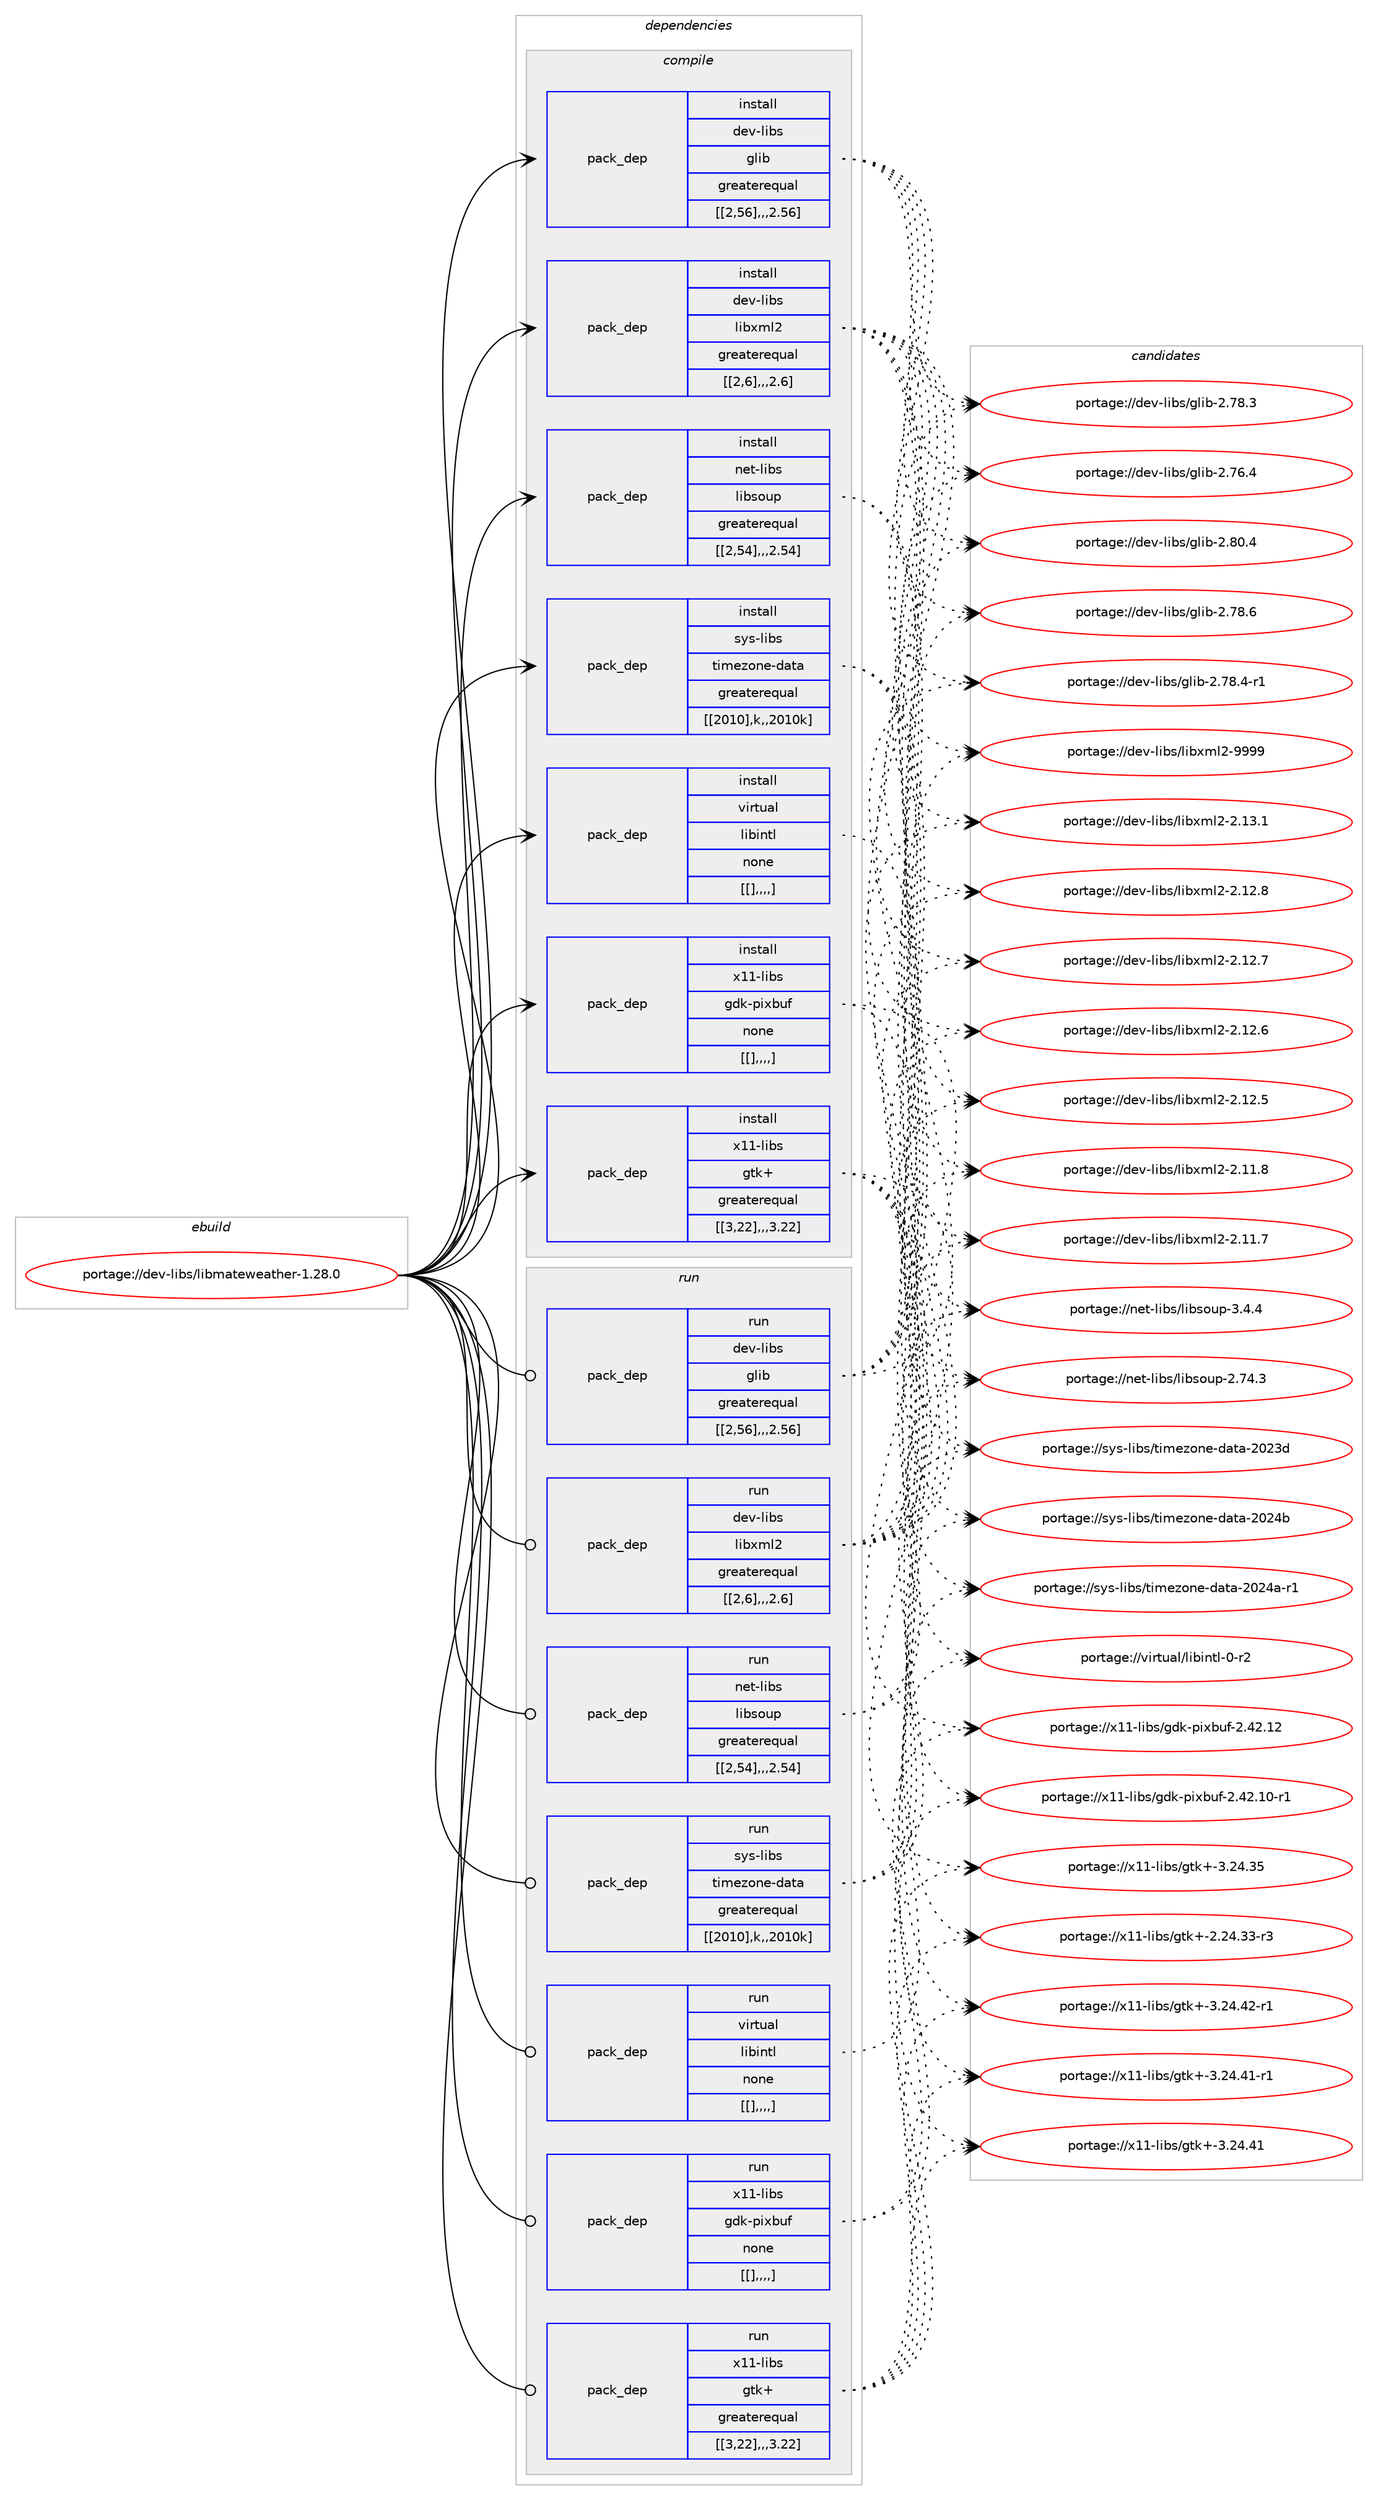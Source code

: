 digraph prolog {

# *************
# Graph options
# *************

newrank=true;
concentrate=true;
compound=true;
graph [rankdir=LR,fontname=Helvetica,fontsize=10,ranksep=1.5];#, ranksep=2.5, nodesep=0.2];
edge  [arrowhead=vee];
node  [fontname=Helvetica,fontsize=10];

# **********
# The ebuild
# **********

subgraph cluster_leftcol {
color=gray;
label=<<i>ebuild</i>>;
id [label="portage://dev-libs/libmateweather-1.28.0", color=red, width=4, href="../dev-libs/libmateweather-1.28.0.svg"];
}

# ****************
# The dependencies
# ****************

subgraph cluster_midcol {
color=gray;
label=<<i>dependencies</i>>;
subgraph cluster_compile {
fillcolor="#eeeeee";
style=filled;
label=<<i>compile</i>>;
subgraph pack82742 {
dependency111306 [label=<<TABLE BORDER="0" CELLBORDER="1" CELLSPACING="0" CELLPADDING="4" WIDTH="220"><TR><TD ROWSPAN="6" CELLPADDING="30">pack_dep</TD></TR><TR><TD WIDTH="110">install</TD></TR><TR><TD>dev-libs</TD></TR><TR><TD>glib</TD></TR><TR><TD>greaterequal</TD></TR><TR><TD>[[2,56],,,2.56]</TD></TR></TABLE>>, shape=none, color=blue];
}
id:e -> dependency111306:w [weight=20,style="solid",arrowhead="vee"];
subgraph pack82743 {
dependency111307 [label=<<TABLE BORDER="0" CELLBORDER="1" CELLSPACING="0" CELLPADDING="4" WIDTH="220"><TR><TD ROWSPAN="6" CELLPADDING="30">pack_dep</TD></TR><TR><TD WIDTH="110">install</TD></TR><TR><TD>dev-libs</TD></TR><TR><TD>libxml2</TD></TR><TR><TD>greaterequal</TD></TR><TR><TD>[[2,6],,,2.6]</TD></TR></TABLE>>, shape=none, color=blue];
}
id:e -> dependency111307:w [weight=20,style="solid",arrowhead="vee"];
subgraph pack82744 {
dependency111308 [label=<<TABLE BORDER="0" CELLBORDER="1" CELLSPACING="0" CELLPADDING="4" WIDTH="220"><TR><TD ROWSPAN="6" CELLPADDING="30">pack_dep</TD></TR><TR><TD WIDTH="110">install</TD></TR><TR><TD>net-libs</TD></TR><TR><TD>libsoup</TD></TR><TR><TD>greaterequal</TD></TR><TR><TD>[[2,54],,,2.54]</TD></TR></TABLE>>, shape=none, color=blue];
}
id:e -> dependency111308:w [weight=20,style="solid",arrowhead="vee"];
subgraph pack82745 {
dependency111309 [label=<<TABLE BORDER="0" CELLBORDER="1" CELLSPACING="0" CELLPADDING="4" WIDTH="220"><TR><TD ROWSPAN="6" CELLPADDING="30">pack_dep</TD></TR><TR><TD WIDTH="110">install</TD></TR><TR><TD>sys-libs</TD></TR><TR><TD>timezone-data</TD></TR><TR><TD>greaterequal</TD></TR><TR><TD>[[2010],k,,2010k]</TD></TR></TABLE>>, shape=none, color=blue];
}
id:e -> dependency111309:w [weight=20,style="solid",arrowhead="vee"];
subgraph pack82746 {
dependency111310 [label=<<TABLE BORDER="0" CELLBORDER="1" CELLSPACING="0" CELLPADDING="4" WIDTH="220"><TR><TD ROWSPAN="6" CELLPADDING="30">pack_dep</TD></TR><TR><TD WIDTH="110">install</TD></TR><TR><TD>virtual</TD></TR><TR><TD>libintl</TD></TR><TR><TD>none</TD></TR><TR><TD>[[],,,,]</TD></TR></TABLE>>, shape=none, color=blue];
}
id:e -> dependency111310:w [weight=20,style="solid",arrowhead="vee"];
subgraph pack82747 {
dependency111311 [label=<<TABLE BORDER="0" CELLBORDER="1" CELLSPACING="0" CELLPADDING="4" WIDTH="220"><TR><TD ROWSPAN="6" CELLPADDING="30">pack_dep</TD></TR><TR><TD WIDTH="110">install</TD></TR><TR><TD>x11-libs</TD></TR><TR><TD>gdk-pixbuf</TD></TR><TR><TD>none</TD></TR><TR><TD>[[],,,,]</TD></TR></TABLE>>, shape=none, color=blue];
}
id:e -> dependency111311:w [weight=20,style="solid",arrowhead="vee"];
subgraph pack82748 {
dependency111312 [label=<<TABLE BORDER="0" CELLBORDER="1" CELLSPACING="0" CELLPADDING="4" WIDTH="220"><TR><TD ROWSPAN="6" CELLPADDING="30">pack_dep</TD></TR><TR><TD WIDTH="110">install</TD></TR><TR><TD>x11-libs</TD></TR><TR><TD>gtk+</TD></TR><TR><TD>greaterequal</TD></TR><TR><TD>[[3,22],,,3.22]</TD></TR></TABLE>>, shape=none, color=blue];
}
id:e -> dependency111312:w [weight=20,style="solid",arrowhead="vee"];
}
subgraph cluster_compileandrun {
fillcolor="#eeeeee";
style=filled;
label=<<i>compile and run</i>>;
}
subgraph cluster_run {
fillcolor="#eeeeee";
style=filled;
label=<<i>run</i>>;
subgraph pack82749 {
dependency111313 [label=<<TABLE BORDER="0" CELLBORDER="1" CELLSPACING="0" CELLPADDING="4" WIDTH="220"><TR><TD ROWSPAN="6" CELLPADDING="30">pack_dep</TD></TR><TR><TD WIDTH="110">run</TD></TR><TR><TD>dev-libs</TD></TR><TR><TD>glib</TD></TR><TR><TD>greaterequal</TD></TR><TR><TD>[[2,56],,,2.56]</TD></TR></TABLE>>, shape=none, color=blue];
}
id:e -> dependency111313:w [weight=20,style="solid",arrowhead="odot"];
subgraph pack82750 {
dependency111314 [label=<<TABLE BORDER="0" CELLBORDER="1" CELLSPACING="0" CELLPADDING="4" WIDTH="220"><TR><TD ROWSPAN="6" CELLPADDING="30">pack_dep</TD></TR><TR><TD WIDTH="110">run</TD></TR><TR><TD>dev-libs</TD></TR><TR><TD>libxml2</TD></TR><TR><TD>greaterequal</TD></TR><TR><TD>[[2,6],,,2.6]</TD></TR></TABLE>>, shape=none, color=blue];
}
id:e -> dependency111314:w [weight=20,style="solid",arrowhead="odot"];
subgraph pack82751 {
dependency111315 [label=<<TABLE BORDER="0" CELLBORDER="1" CELLSPACING="0" CELLPADDING="4" WIDTH="220"><TR><TD ROWSPAN="6" CELLPADDING="30">pack_dep</TD></TR><TR><TD WIDTH="110">run</TD></TR><TR><TD>net-libs</TD></TR><TR><TD>libsoup</TD></TR><TR><TD>greaterequal</TD></TR><TR><TD>[[2,54],,,2.54]</TD></TR></TABLE>>, shape=none, color=blue];
}
id:e -> dependency111315:w [weight=20,style="solid",arrowhead="odot"];
subgraph pack82752 {
dependency111316 [label=<<TABLE BORDER="0" CELLBORDER="1" CELLSPACING="0" CELLPADDING="4" WIDTH="220"><TR><TD ROWSPAN="6" CELLPADDING="30">pack_dep</TD></TR><TR><TD WIDTH="110">run</TD></TR><TR><TD>sys-libs</TD></TR><TR><TD>timezone-data</TD></TR><TR><TD>greaterequal</TD></TR><TR><TD>[[2010],k,,2010k]</TD></TR></TABLE>>, shape=none, color=blue];
}
id:e -> dependency111316:w [weight=20,style="solid",arrowhead="odot"];
subgraph pack82753 {
dependency111317 [label=<<TABLE BORDER="0" CELLBORDER="1" CELLSPACING="0" CELLPADDING="4" WIDTH="220"><TR><TD ROWSPAN="6" CELLPADDING="30">pack_dep</TD></TR><TR><TD WIDTH="110">run</TD></TR><TR><TD>virtual</TD></TR><TR><TD>libintl</TD></TR><TR><TD>none</TD></TR><TR><TD>[[],,,,]</TD></TR></TABLE>>, shape=none, color=blue];
}
id:e -> dependency111317:w [weight=20,style="solid",arrowhead="odot"];
subgraph pack82754 {
dependency111318 [label=<<TABLE BORDER="0" CELLBORDER="1" CELLSPACING="0" CELLPADDING="4" WIDTH="220"><TR><TD ROWSPAN="6" CELLPADDING="30">pack_dep</TD></TR><TR><TD WIDTH="110">run</TD></TR><TR><TD>x11-libs</TD></TR><TR><TD>gdk-pixbuf</TD></TR><TR><TD>none</TD></TR><TR><TD>[[],,,,]</TD></TR></TABLE>>, shape=none, color=blue];
}
id:e -> dependency111318:w [weight=20,style="solid",arrowhead="odot"];
subgraph pack82755 {
dependency111319 [label=<<TABLE BORDER="0" CELLBORDER="1" CELLSPACING="0" CELLPADDING="4" WIDTH="220"><TR><TD ROWSPAN="6" CELLPADDING="30">pack_dep</TD></TR><TR><TD WIDTH="110">run</TD></TR><TR><TD>x11-libs</TD></TR><TR><TD>gtk+</TD></TR><TR><TD>greaterequal</TD></TR><TR><TD>[[3,22],,,3.22]</TD></TR></TABLE>>, shape=none, color=blue];
}
id:e -> dependency111319:w [weight=20,style="solid",arrowhead="odot"];
}
}

# **************
# The candidates
# **************

subgraph cluster_choices {
rank=same;
color=gray;
label=<<i>candidates</i>>;

subgraph choice82742 {
color=black;
nodesep=1;
choice1001011184510810598115471031081059845504656484652 [label="portage://dev-libs/glib-2.80.4", color=red, width=4,href="../dev-libs/glib-2.80.4.svg"];
choice1001011184510810598115471031081059845504655564654 [label="portage://dev-libs/glib-2.78.6", color=red, width=4,href="../dev-libs/glib-2.78.6.svg"];
choice10010111845108105981154710310810598455046555646524511449 [label="portage://dev-libs/glib-2.78.4-r1", color=red, width=4,href="../dev-libs/glib-2.78.4-r1.svg"];
choice1001011184510810598115471031081059845504655564651 [label="portage://dev-libs/glib-2.78.3", color=red, width=4,href="../dev-libs/glib-2.78.3.svg"];
choice1001011184510810598115471031081059845504655544652 [label="portage://dev-libs/glib-2.76.4", color=red, width=4,href="../dev-libs/glib-2.76.4.svg"];
dependency111306:e -> choice1001011184510810598115471031081059845504656484652:w [style=dotted,weight="100"];
dependency111306:e -> choice1001011184510810598115471031081059845504655564654:w [style=dotted,weight="100"];
dependency111306:e -> choice10010111845108105981154710310810598455046555646524511449:w [style=dotted,weight="100"];
dependency111306:e -> choice1001011184510810598115471031081059845504655564651:w [style=dotted,weight="100"];
dependency111306:e -> choice1001011184510810598115471031081059845504655544652:w [style=dotted,weight="100"];
}
subgraph choice82743 {
color=black;
nodesep=1;
choice10010111845108105981154710810598120109108504557575757 [label="portage://dev-libs/libxml2-9999", color=red, width=4,href="../dev-libs/libxml2-9999.svg"];
choice100101118451081059811547108105981201091085045504649514649 [label="portage://dev-libs/libxml2-2.13.1", color=red, width=4,href="../dev-libs/libxml2-2.13.1.svg"];
choice100101118451081059811547108105981201091085045504649504656 [label="portage://dev-libs/libxml2-2.12.8", color=red, width=4,href="../dev-libs/libxml2-2.12.8.svg"];
choice100101118451081059811547108105981201091085045504649504655 [label="portage://dev-libs/libxml2-2.12.7", color=red, width=4,href="../dev-libs/libxml2-2.12.7.svg"];
choice100101118451081059811547108105981201091085045504649504654 [label="portage://dev-libs/libxml2-2.12.6", color=red, width=4,href="../dev-libs/libxml2-2.12.6.svg"];
choice100101118451081059811547108105981201091085045504649504653 [label="portage://dev-libs/libxml2-2.12.5", color=red, width=4,href="../dev-libs/libxml2-2.12.5.svg"];
choice100101118451081059811547108105981201091085045504649494656 [label="portage://dev-libs/libxml2-2.11.8", color=red, width=4,href="../dev-libs/libxml2-2.11.8.svg"];
choice100101118451081059811547108105981201091085045504649494655 [label="portage://dev-libs/libxml2-2.11.7", color=red, width=4,href="../dev-libs/libxml2-2.11.7.svg"];
dependency111307:e -> choice10010111845108105981154710810598120109108504557575757:w [style=dotted,weight="100"];
dependency111307:e -> choice100101118451081059811547108105981201091085045504649514649:w [style=dotted,weight="100"];
dependency111307:e -> choice100101118451081059811547108105981201091085045504649504656:w [style=dotted,weight="100"];
dependency111307:e -> choice100101118451081059811547108105981201091085045504649504655:w [style=dotted,weight="100"];
dependency111307:e -> choice100101118451081059811547108105981201091085045504649504654:w [style=dotted,weight="100"];
dependency111307:e -> choice100101118451081059811547108105981201091085045504649504653:w [style=dotted,weight="100"];
dependency111307:e -> choice100101118451081059811547108105981201091085045504649494656:w [style=dotted,weight="100"];
dependency111307:e -> choice100101118451081059811547108105981201091085045504649494655:w [style=dotted,weight="100"];
}
subgraph choice82744 {
color=black;
nodesep=1;
choice11010111645108105981154710810598115111117112455146524652 [label="portage://net-libs/libsoup-3.4.4", color=red, width=4,href="../net-libs/libsoup-3.4.4.svg"];
choice1101011164510810598115471081059811511111711245504655524651 [label="portage://net-libs/libsoup-2.74.3", color=red, width=4,href="../net-libs/libsoup-2.74.3.svg"];
dependency111308:e -> choice11010111645108105981154710810598115111117112455146524652:w [style=dotted,weight="100"];
dependency111308:e -> choice1101011164510810598115471081059811511111711245504655524651:w [style=dotted,weight="100"];
}
subgraph choice82745 {
color=black;
nodesep=1;
choice115121115451081059811547116105109101122111110101451009711697455048505298 [label="portage://sys-libs/timezone-data-2024b", color=red, width=4,href="../sys-libs/timezone-data-2024b.svg"];
choice1151211154510810598115471161051091011221111101014510097116974550485052974511449 [label="portage://sys-libs/timezone-data-2024a-r1", color=red, width=4,href="../sys-libs/timezone-data-2024a-r1.svg"];
choice1151211154510810598115471161051091011221111101014510097116974550485051100 [label="portage://sys-libs/timezone-data-2023d", color=red, width=4,href="../sys-libs/timezone-data-2023d.svg"];
dependency111309:e -> choice115121115451081059811547116105109101122111110101451009711697455048505298:w [style=dotted,weight="100"];
dependency111309:e -> choice1151211154510810598115471161051091011221111101014510097116974550485052974511449:w [style=dotted,weight="100"];
dependency111309:e -> choice1151211154510810598115471161051091011221111101014510097116974550485051100:w [style=dotted,weight="100"];
}
subgraph choice82746 {
color=black;
nodesep=1;
choice11810511411611797108471081059810511011610845484511450 [label="portage://virtual/libintl-0-r2", color=red, width=4,href="../virtual/libintl-0-r2.svg"];
dependency111310:e -> choice11810511411611797108471081059810511011610845484511450:w [style=dotted,weight="100"];
}
subgraph choice82747 {
color=black;
nodesep=1;
choice120494945108105981154710310010745112105120981171024550465250464950 [label="portage://x11-libs/gdk-pixbuf-2.42.12", color=red, width=4,href="../x11-libs/gdk-pixbuf-2.42.12.svg"];
choice1204949451081059811547103100107451121051209811710245504652504649484511449 [label="portage://x11-libs/gdk-pixbuf-2.42.10-r1", color=red, width=4,href="../x11-libs/gdk-pixbuf-2.42.10-r1.svg"];
dependency111311:e -> choice120494945108105981154710310010745112105120981171024550465250464950:w [style=dotted,weight="100"];
dependency111311:e -> choice1204949451081059811547103100107451121051209811710245504652504649484511449:w [style=dotted,weight="100"];
}
subgraph choice82748 {
color=black;
nodesep=1;
choice12049494510810598115471031161074345514650524652504511449 [label="portage://x11-libs/gtk+-3.24.42-r1", color=red, width=4,href="../x11-libs/gtk+-3.24.42-r1.svg"];
choice12049494510810598115471031161074345514650524652494511449 [label="portage://x11-libs/gtk+-3.24.41-r1", color=red, width=4,href="../x11-libs/gtk+-3.24.41-r1.svg"];
choice1204949451081059811547103116107434551465052465249 [label="portage://x11-libs/gtk+-3.24.41", color=red, width=4,href="../x11-libs/gtk+-3.24.41.svg"];
choice1204949451081059811547103116107434551465052465153 [label="portage://x11-libs/gtk+-3.24.35", color=red, width=4,href="../x11-libs/gtk+-3.24.35.svg"];
choice12049494510810598115471031161074345504650524651514511451 [label="portage://x11-libs/gtk+-2.24.33-r3", color=red, width=4,href="../x11-libs/gtk+-2.24.33-r3.svg"];
dependency111312:e -> choice12049494510810598115471031161074345514650524652504511449:w [style=dotted,weight="100"];
dependency111312:e -> choice12049494510810598115471031161074345514650524652494511449:w [style=dotted,weight="100"];
dependency111312:e -> choice1204949451081059811547103116107434551465052465249:w [style=dotted,weight="100"];
dependency111312:e -> choice1204949451081059811547103116107434551465052465153:w [style=dotted,weight="100"];
dependency111312:e -> choice12049494510810598115471031161074345504650524651514511451:w [style=dotted,weight="100"];
}
subgraph choice82749 {
color=black;
nodesep=1;
choice1001011184510810598115471031081059845504656484652 [label="portage://dev-libs/glib-2.80.4", color=red, width=4,href="../dev-libs/glib-2.80.4.svg"];
choice1001011184510810598115471031081059845504655564654 [label="portage://dev-libs/glib-2.78.6", color=red, width=4,href="../dev-libs/glib-2.78.6.svg"];
choice10010111845108105981154710310810598455046555646524511449 [label="portage://dev-libs/glib-2.78.4-r1", color=red, width=4,href="../dev-libs/glib-2.78.4-r1.svg"];
choice1001011184510810598115471031081059845504655564651 [label="portage://dev-libs/glib-2.78.3", color=red, width=4,href="../dev-libs/glib-2.78.3.svg"];
choice1001011184510810598115471031081059845504655544652 [label="portage://dev-libs/glib-2.76.4", color=red, width=4,href="../dev-libs/glib-2.76.4.svg"];
dependency111313:e -> choice1001011184510810598115471031081059845504656484652:w [style=dotted,weight="100"];
dependency111313:e -> choice1001011184510810598115471031081059845504655564654:w [style=dotted,weight="100"];
dependency111313:e -> choice10010111845108105981154710310810598455046555646524511449:w [style=dotted,weight="100"];
dependency111313:e -> choice1001011184510810598115471031081059845504655564651:w [style=dotted,weight="100"];
dependency111313:e -> choice1001011184510810598115471031081059845504655544652:w [style=dotted,weight="100"];
}
subgraph choice82750 {
color=black;
nodesep=1;
choice10010111845108105981154710810598120109108504557575757 [label="portage://dev-libs/libxml2-9999", color=red, width=4,href="../dev-libs/libxml2-9999.svg"];
choice100101118451081059811547108105981201091085045504649514649 [label="portage://dev-libs/libxml2-2.13.1", color=red, width=4,href="../dev-libs/libxml2-2.13.1.svg"];
choice100101118451081059811547108105981201091085045504649504656 [label="portage://dev-libs/libxml2-2.12.8", color=red, width=4,href="../dev-libs/libxml2-2.12.8.svg"];
choice100101118451081059811547108105981201091085045504649504655 [label="portage://dev-libs/libxml2-2.12.7", color=red, width=4,href="../dev-libs/libxml2-2.12.7.svg"];
choice100101118451081059811547108105981201091085045504649504654 [label="portage://dev-libs/libxml2-2.12.6", color=red, width=4,href="../dev-libs/libxml2-2.12.6.svg"];
choice100101118451081059811547108105981201091085045504649504653 [label="portage://dev-libs/libxml2-2.12.5", color=red, width=4,href="../dev-libs/libxml2-2.12.5.svg"];
choice100101118451081059811547108105981201091085045504649494656 [label="portage://dev-libs/libxml2-2.11.8", color=red, width=4,href="../dev-libs/libxml2-2.11.8.svg"];
choice100101118451081059811547108105981201091085045504649494655 [label="portage://dev-libs/libxml2-2.11.7", color=red, width=4,href="../dev-libs/libxml2-2.11.7.svg"];
dependency111314:e -> choice10010111845108105981154710810598120109108504557575757:w [style=dotted,weight="100"];
dependency111314:e -> choice100101118451081059811547108105981201091085045504649514649:w [style=dotted,weight="100"];
dependency111314:e -> choice100101118451081059811547108105981201091085045504649504656:w [style=dotted,weight="100"];
dependency111314:e -> choice100101118451081059811547108105981201091085045504649504655:w [style=dotted,weight="100"];
dependency111314:e -> choice100101118451081059811547108105981201091085045504649504654:w [style=dotted,weight="100"];
dependency111314:e -> choice100101118451081059811547108105981201091085045504649504653:w [style=dotted,weight="100"];
dependency111314:e -> choice100101118451081059811547108105981201091085045504649494656:w [style=dotted,weight="100"];
dependency111314:e -> choice100101118451081059811547108105981201091085045504649494655:w [style=dotted,weight="100"];
}
subgraph choice82751 {
color=black;
nodesep=1;
choice11010111645108105981154710810598115111117112455146524652 [label="portage://net-libs/libsoup-3.4.4", color=red, width=4,href="../net-libs/libsoup-3.4.4.svg"];
choice1101011164510810598115471081059811511111711245504655524651 [label="portage://net-libs/libsoup-2.74.3", color=red, width=4,href="../net-libs/libsoup-2.74.3.svg"];
dependency111315:e -> choice11010111645108105981154710810598115111117112455146524652:w [style=dotted,weight="100"];
dependency111315:e -> choice1101011164510810598115471081059811511111711245504655524651:w [style=dotted,weight="100"];
}
subgraph choice82752 {
color=black;
nodesep=1;
choice115121115451081059811547116105109101122111110101451009711697455048505298 [label="portage://sys-libs/timezone-data-2024b", color=red, width=4,href="../sys-libs/timezone-data-2024b.svg"];
choice1151211154510810598115471161051091011221111101014510097116974550485052974511449 [label="portage://sys-libs/timezone-data-2024a-r1", color=red, width=4,href="../sys-libs/timezone-data-2024a-r1.svg"];
choice1151211154510810598115471161051091011221111101014510097116974550485051100 [label="portage://sys-libs/timezone-data-2023d", color=red, width=4,href="../sys-libs/timezone-data-2023d.svg"];
dependency111316:e -> choice115121115451081059811547116105109101122111110101451009711697455048505298:w [style=dotted,weight="100"];
dependency111316:e -> choice1151211154510810598115471161051091011221111101014510097116974550485052974511449:w [style=dotted,weight="100"];
dependency111316:e -> choice1151211154510810598115471161051091011221111101014510097116974550485051100:w [style=dotted,weight="100"];
}
subgraph choice82753 {
color=black;
nodesep=1;
choice11810511411611797108471081059810511011610845484511450 [label="portage://virtual/libintl-0-r2", color=red, width=4,href="../virtual/libintl-0-r2.svg"];
dependency111317:e -> choice11810511411611797108471081059810511011610845484511450:w [style=dotted,weight="100"];
}
subgraph choice82754 {
color=black;
nodesep=1;
choice120494945108105981154710310010745112105120981171024550465250464950 [label="portage://x11-libs/gdk-pixbuf-2.42.12", color=red, width=4,href="../x11-libs/gdk-pixbuf-2.42.12.svg"];
choice1204949451081059811547103100107451121051209811710245504652504649484511449 [label="portage://x11-libs/gdk-pixbuf-2.42.10-r1", color=red, width=4,href="../x11-libs/gdk-pixbuf-2.42.10-r1.svg"];
dependency111318:e -> choice120494945108105981154710310010745112105120981171024550465250464950:w [style=dotted,weight="100"];
dependency111318:e -> choice1204949451081059811547103100107451121051209811710245504652504649484511449:w [style=dotted,weight="100"];
}
subgraph choice82755 {
color=black;
nodesep=1;
choice12049494510810598115471031161074345514650524652504511449 [label="portage://x11-libs/gtk+-3.24.42-r1", color=red, width=4,href="../x11-libs/gtk+-3.24.42-r1.svg"];
choice12049494510810598115471031161074345514650524652494511449 [label="portage://x11-libs/gtk+-3.24.41-r1", color=red, width=4,href="../x11-libs/gtk+-3.24.41-r1.svg"];
choice1204949451081059811547103116107434551465052465249 [label="portage://x11-libs/gtk+-3.24.41", color=red, width=4,href="../x11-libs/gtk+-3.24.41.svg"];
choice1204949451081059811547103116107434551465052465153 [label="portage://x11-libs/gtk+-3.24.35", color=red, width=4,href="../x11-libs/gtk+-3.24.35.svg"];
choice12049494510810598115471031161074345504650524651514511451 [label="portage://x11-libs/gtk+-2.24.33-r3", color=red, width=4,href="../x11-libs/gtk+-2.24.33-r3.svg"];
dependency111319:e -> choice12049494510810598115471031161074345514650524652504511449:w [style=dotted,weight="100"];
dependency111319:e -> choice12049494510810598115471031161074345514650524652494511449:w [style=dotted,weight="100"];
dependency111319:e -> choice1204949451081059811547103116107434551465052465249:w [style=dotted,weight="100"];
dependency111319:e -> choice1204949451081059811547103116107434551465052465153:w [style=dotted,weight="100"];
dependency111319:e -> choice12049494510810598115471031161074345504650524651514511451:w [style=dotted,weight="100"];
}
}

}
